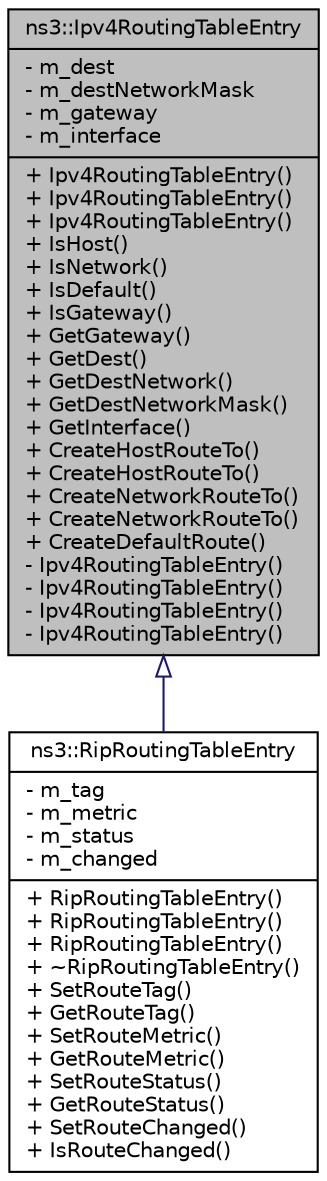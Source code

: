digraph "ns3::Ipv4RoutingTableEntry"
{
  edge [fontname="Helvetica",fontsize="10",labelfontname="Helvetica",labelfontsize="10"];
  node [fontname="Helvetica",fontsize="10",shape=record];
  Node1 [label="{ns3::Ipv4RoutingTableEntry\n|- m_dest\l- m_destNetworkMask\l- m_gateway\l- m_interface\l|+ Ipv4RoutingTableEntry()\l+ Ipv4RoutingTableEntry()\l+ Ipv4RoutingTableEntry()\l+ IsHost()\l+ IsNetwork()\l+ IsDefault()\l+ IsGateway()\l+ GetGateway()\l+ GetDest()\l+ GetDestNetwork()\l+ GetDestNetworkMask()\l+ GetInterface()\l+ CreateHostRouteTo()\l+ CreateHostRouteTo()\l+ CreateNetworkRouteTo()\l+ CreateNetworkRouteTo()\l+ CreateDefaultRoute()\l- Ipv4RoutingTableEntry()\l- Ipv4RoutingTableEntry()\l- Ipv4RoutingTableEntry()\l- Ipv4RoutingTableEntry()\l}",height=0.2,width=0.4,color="black", fillcolor="grey75", style="filled", fontcolor="black"];
  Node1 -> Node2 [dir="back",color="midnightblue",fontsize="10",style="solid",arrowtail="onormal"];
  Node2 [label="{ns3::RipRoutingTableEntry\n|- m_tag\l- m_metric\l- m_status\l- m_changed\l|+ RipRoutingTableEntry()\l+ RipRoutingTableEntry()\l+ RipRoutingTableEntry()\l+ ~RipRoutingTableEntry()\l+ SetRouteTag()\l+ GetRouteTag()\l+ SetRouteMetric()\l+ GetRouteMetric()\l+ SetRouteStatus()\l+ GetRouteStatus()\l+ SetRouteChanged()\l+ IsRouteChanged()\l}",height=0.2,width=0.4,color="black", fillcolor="white", style="filled",URL="$db/d65/classns3_1_1RipRoutingTableEntry.html",tooltip="Rip Routing Table Entry. "];
}
